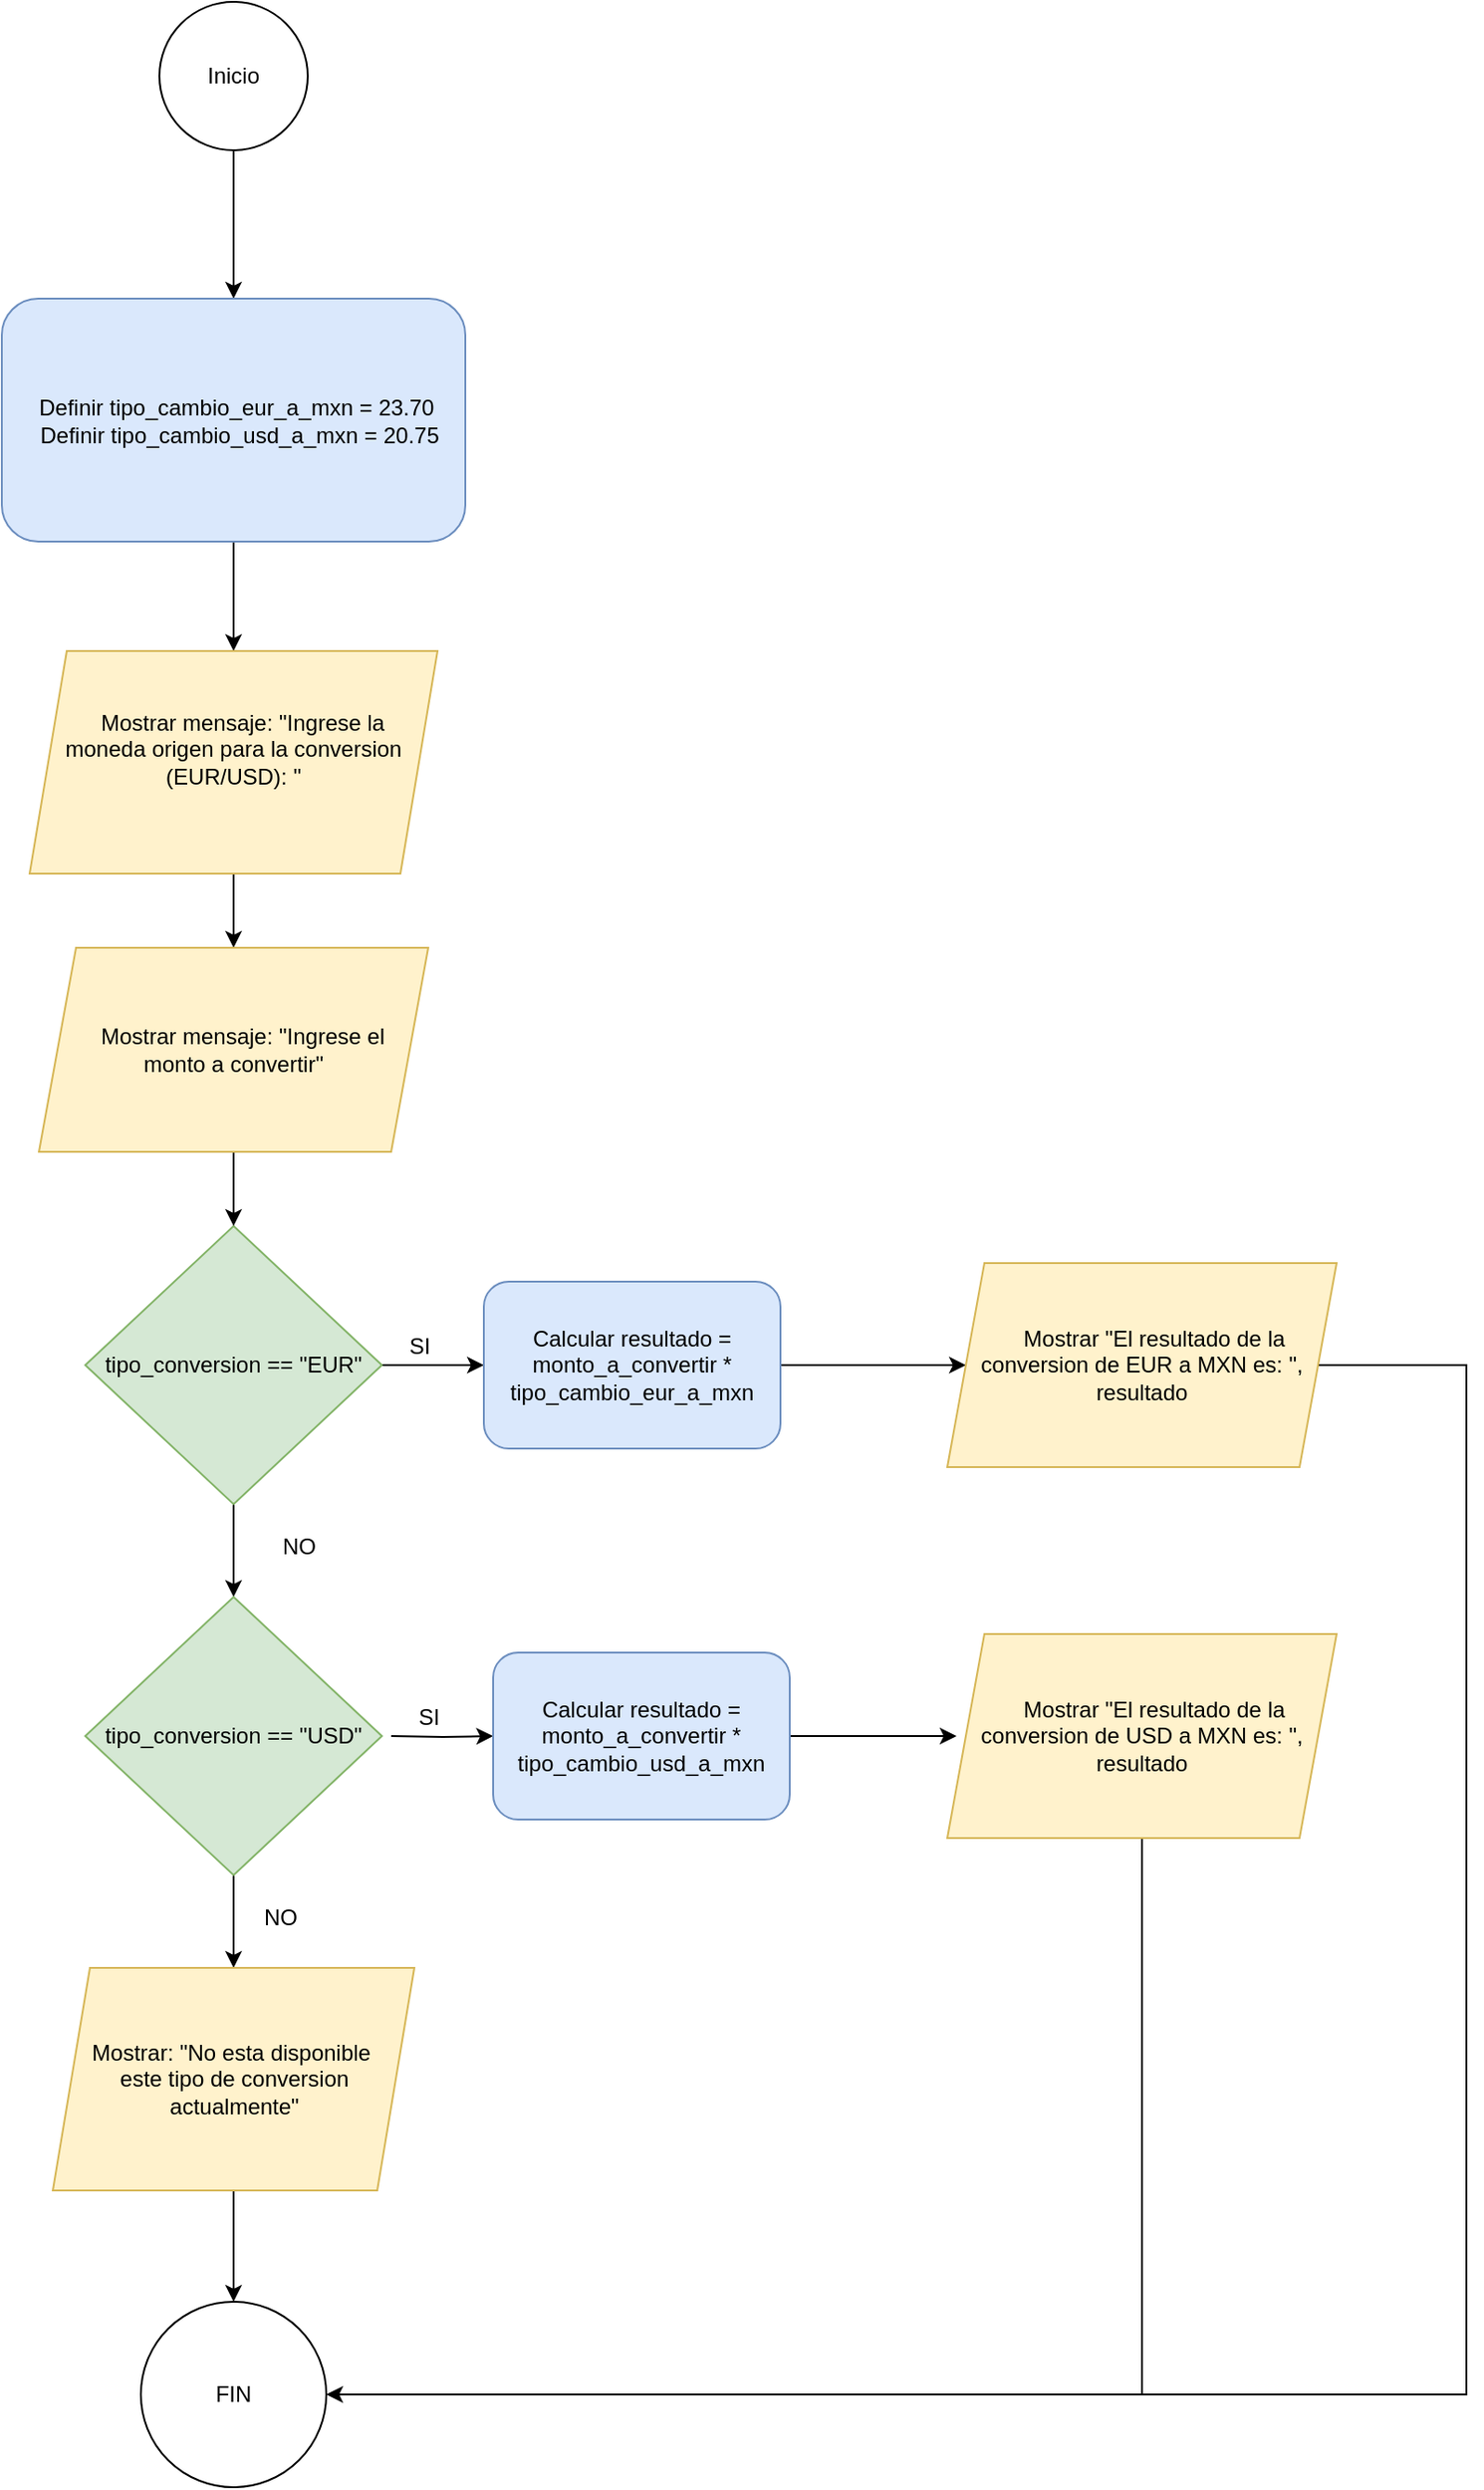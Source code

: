 <mxfile version="24.7.6">
  <diagram name="Página-1" id="2oczairl6t3XpsDHfTYD">
    <mxGraphModel dx="954" dy="560" grid="1" gridSize="10" guides="1" tooltips="1" connect="1" arrows="1" fold="1" page="1" pageScale="1" pageWidth="827" pageHeight="1169" math="0" shadow="0">
      <root>
        <mxCell id="0" />
        <mxCell id="1" parent="0" />
        <mxCell id="p-Hp8nUAtIgtTTo5FzGc-4" value="" style="edgeStyle=orthogonalEdgeStyle;rounded=0;orthogonalLoop=1;jettySize=auto;html=1;" edge="1" parent="1" source="p-Hp8nUAtIgtTTo5FzGc-2" target="p-Hp8nUAtIgtTTo5FzGc-3">
          <mxGeometry relative="1" as="geometry" />
        </mxCell>
        <mxCell id="p-Hp8nUAtIgtTTo5FzGc-2" value="Inicio" style="ellipse;whiteSpace=wrap;html=1;aspect=fixed;" vertex="1" parent="1">
          <mxGeometry x="355" y="260" width="80" height="80" as="geometry" />
        </mxCell>
        <mxCell id="p-Hp8nUAtIgtTTo5FzGc-6" value="" style="edgeStyle=orthogonalEdgeStyle;rounded=0;orthogonalLoop=1;jettySize=auto;html=1;" edge="1" parent="1" source="p-Hp8nUAtIgtTTo5FzGc-3" target="p-Hp8nUAtIgtTTo5FzGc-5">
          <mxGeometry relative="1" as="geometry" />
        </mxCell>
        <mxCell id="p-Hp8nUAtIgtTTo5FzGc-3" value="&lt;div&gt;&amp;nbsp;Definir tipo_cambio_eur_a_mxn = 23.70&lt;/div&gt;&lt;div&gt;&amp;nbsp; Definir tipo_cambio_usd_a_mxn = 20.75&lt;/div&gt;" style="rounded=1;whiteSpace=wrap;html=1;fillColor=#dae8fc;strokeColor=#6c8ebf;" vertex="1" parent="1">
          <mxGeometry x="270" y="420" width="250" height="131" as="geometry" />
        </mxCell>
        <mxCell id="p-Hp8nUAtIgtTTo5FzGc-11" value="" style="edgeStyle=orthogonalEdgeStyle;rounded=0;orthogonalLoop=1;jettySize=auto;html=1;" edge="1" parent="1" source="p-Hp8nUAtIgtTTo5FzGc-5" target="p-Hp8nUAtIgtTTo5FzGc-8">
          <mxGeometry relative="1" as="geometry" />
        </mxCell>
        <mxCell id="p-Hp8nUAtIgtTTo5FzGc-5" value="&lt;div&gt;&amp;nbsp; &amp;nbsp; Mostrar mensaje: &quot;Ingrese la&amp;nbsp;&lt;/div&gt;&lt;div&gt;moneda origen para la conversion (EUR/USD): &quot;&lt;/div&gt;&lt;div&gt;&lt;br&gt;&lt;/div&gt;" style="shape=parallelogram;perimeter=parallelogramPerimeter;whiteSpace=wrap;html=1;fixedSize=1;fillColor=#fff2cc;strokeColor=#d6b656;" vertex="1" parent="1">
          <mxGeometry x="285" y="610" width="220" height="120" as="geometry" />
        </mxCell>
        <mxCell id="p-Hp8nUAtIgtTTo5FzGc-13" value="" style="edgeStyle=orthogonalEdgeStyle;rounded=0;orthogonalLoop=1;jettySize=auto;html=1;" edge="1" parent="1" source="p-Hp8nUAtIgtTTo5FzGc-7" target="p-Hp8nUAtIgtTTo5FzGc-9">
          <mxGeometry relative="1" as="geometry" />
        </mxCell>
        <mxCell id="p-Hp8nUAtIgtTTo5FzGc-22" value="" style="edgeStyle=orthogonalEdgeStyle;rounded=0;orthogonalLoop=1;jettySize=auto;html=1;" edge="1" parent="1" source="p-Hp8nUAtIgtTTo5FzGc-7" target="p-Hp8nUAtIgtTTo5FzGc-21">
          <mxGeometry relative="1" as="geometry" />
        </mxCell>
        <mxCell id="p-Hp8nUAtIgtTTo5FzGc-7" value="tipo_conversion == &quot;EUR&quot;" style="rhombus;whiteSpace=wrap;html=1;fillColor=#d5e8d4;strokeColor=#82b366;" vertex="1" parent="1">
          <mxGeometry x="315" y="920" width="160" height="150" as="geometry" />
        </mxCell>
        <mxCell id="p-Hp8nUAtIgtTTo5FzGc-12" value="" style="edgeStyle=orthogonalEdgeStyle;rounded=0;orthogonalLoop=1;jettySize=auto;html=1;" edge="1" parent="1" source="p-Hp8nUAtIgtTTo5FzGc-8" target="p-Hp8nUAtIgtTTo5FzGc-7">
          <mxGeometry relative="1" as="geometry" />
        </mxCell>
        <mxCell id="p-Hp8nUAtIgtTTo5FzGc-8" value="&lt;div&gt;&amp;nbsp; &amp;nbsp; Mostrar mensaje: &quot;Ingrese el&amp;nbsp;&lt;/div&gt;&lt;div&gt;monto a convertir&quot;&lt;/div&gt;" style="shape=parallelogram;perimeter=parallelogramPerimeter;whiteSpace=wrap;html=1;fixedSize=1;fillColor=#fff2cc;strokeColor=#d6b656;" vertex="1" parent="1">
          <mxGeometry x="290" y="770" width="210" height="110" as="geometry" />
        </mxCell>
        <mxCell id="p-Hp8nUAtIgtTTo5FzGc-14" value="" style="edgeStyle=orthogonalEdgeStyle;rounded=0;orthogonalLoop=1;jettySize=auto;html=1;" edge="1" parent="1" source="p-Hp8nUAtIgtTTo5FzGc-9" target="p-Hp8nUAtIgtTTo5FzGc-10">
          <mxGeometry relative="1" as="geometry" />
        </mxCell>
        <mxCell id="p-Hp8nUAtIgtTTo5FzGc-9" value="Calcular resultado = monto_a_convertir * tipo_cambio_eur_a_mxn" style="rounded=1;whiteSpace=wrap;html=1;fillColor=#dae8fc;strokeColor=#6c8ebf;" vertex="1" parent="1">
          <mxGeometry x="530" y="950" width="160" height="90" as="geometry" />
        </mxCell>
        <mxCell id="p-Hp8nUAtIgtTTo5FzGc-32" style="edgeStyle=orthogonalEdgeStyle;rounded=0;orthogonalLoop=1;jettySize=auto;html=1;entryX=1;entryY=0.5;entryDx=0;entryDy=0;" edge="1" parent="1" source="p-Hp8nUAtIgtTTo5FzGc-10" target="p-Hp8nUAtIgtTTo5FzGc-29">
          <mxGeometry relative="1" as="geometry">
            <Array as="points">
              <mxPoint x="1060" y="995" />
              <mxPoint x="1060" y="1550" />
            </Array>
          </mxGeometry>
        </mxCell>
        <mxCell id="p-Hp8nUAtIgtTTo5FzGc-10" value="&lt;div&gt;&amp;nbsp; &amp;nbsp;&amp;nbsp;Mostrar &quot;El resultado de la conversion de EUR a MXN es: &quot;, resultado&lt;/div&gt;" style="shape=parallelogram;perimeter=parallelogramPerimeter;whiteSpace=wrap;html=1;fixedSize=1;fillColor=#fff2cc;strokeColor=#d6b656;" vertex="1" parent="1">
          <mxGeometry x="780" y="940" width="210" height="110" as="geometry" />
        </mxCell>
        <mxCell id="p-Hp8nUAtIgtTTo5FzGc-15" value="SI" style="text;html=1;align=center;verticalAlign=middle;resizable=0;points=[];autosize=1;strokeColor=none;fillColor=none;" vertex="1" parent="1">
          <mxGeometry x="480" y="970" width="30" height="30" as="geometry" />
        </mxCell>
        <mxCell id="p-Hp8nUAtIgtTTo5FzGc-16" value="" style="edgeStyle=orthogonalEdgeStyle;rounded=0;orthogonalLoop=1;jettySize=auto;html=1;" edge="1" parent="1" target="p-Hp8nUAtIgtTTo5FzGc-18">
          <mxGeometry relative="1" as="geometry">
            <mxPoint x="480" y="1195" as="sourcePoint" />
          </mxGeometry>
        </mxCell>
        <mxCell id="p-Hp8nUAtIgtTTo5FzGc-17" value="" style="edgeStyle=orthogonalEdgeStyle;rounded=0;orthogonalLoop=1;jettySize=auto;html=1;" edge="1" parent="1" source="p-Hp8nUAtIgtTTo5FzGc-18">
          <mxGeometry relative="1" as="geometry">
            <mxPoint x="785" y="1195" as="targetPoint" />
          </mxGeometry>
        </mxCell>
        <mxCell id="p-Hp8nUAtIgtTTo5FzGc-18" value="Calcular resultado = monto_a_convertir * tipo_cambio_usd_a_mxn" style="rounded=1;whiteSpace=wrap;html=1;fillColor=#dae8fc;strokeColor=#6c8ebf;" vertex="1" parent="1">
          <mxGeometry x="535" y="1150" width="160" height="90" as="geometry" />
        </mxCell>
        <mxCell id="p-Hp8nUAtIgtTTo5FzGc-33" style="edgeStyle=orthogonalEdgeStyle;rounded=0;orthogonalLoop=1;jettySize=auto;html=1;endArrow=none;endFill=0;" edge="1" parent="1" source="p-Hp8nUAtIgtTTo5FzGc-19">
          <mxGeometry relative="1" as="geometry">
            <mxPoint x="885" y="1550" as="targetPoint" />
          </mxGeometry>
        </mxCell>
        <mxCell id="p-Hp8nUAtIgtTTo5FzGc-19" value="&lt;div&gt;&amp;nbsp; &amp;nbsp;&amp;nbsp;Mostrar &quot;El resultado de la conversion de USD a MXN es: &quot;, resultado&lt;/div&gt;" style="shape=parallelogram;perimeter=parallelogramPerimeter;whiteSpace=wrap;html=1;fixedSize=1;fillColor=#fff2cc;strokeColor=#d6b656;" vertex="1" parent="1">
          <mxGeometry x="780" y="1140" width="210" height="110" as="geometry" />
        </mxCell>
        <mxCell id="p-Hp8nUAtIgtTTo5FzGc-20" value="SI" style="text;html=1;align=center;verticalAlign=middle;resizable=0;points=[];autosize=1;strokeColor=none;fillColor=none;" vertex="1" parent="1">
          <mxGeometry x="485" y="1170" width="30" height="30" as="geometry" />
        </mxCell>
        <mxCell id="p-Hp8nUAtIgtTTo5FzGc-25" value="" style="edgeStyle=orthogonalEdgeStyle;rounded=0;orthogonalLoop=1;jettySize=auto;html=1;" edge="1" parent="1" source="p-Hp8nUAtIgtTTo5FzGc-21" target="p-Hp8nUAtIgtTTo5FzGc-24">
          <mxGeometry relative="1" as="geometry" />
        </mxCell>
        <mxCell id="p-Hp8nUAtIgtTTo5FzGc-21" value="tipo_conversion == &quot;USD&quot;" style="rhombus;whiteSpace=wrap;html=1;fillColor=#d5e8d4;strokeColor=#82b366;" vertex="1" parent="1">
          <mxGeometry x="315" y="1120" width="160" height="150" as="geometry" />
        </mxCell>
        <mxCell id="p-Hp8nUAtIgtTTo5FzGc-23" value="NO" style="text;html=1;align=center;verticalAlign=middle;resizable=0;points=[];autosize=1;strokeColor=none;fillColor=none;" vertex="1" parent="1">
          <mxGeometry x="410" y="1078" width="40" height="30" as="geometry" />
        </mxCell>
        <mxCell id="p-Hp8nUAtIgtTTo5FzGc-31" value="" style="edgeStyle=orthogonalEdgeStyle;rounded=0;orthogonalLoop=1;jettySize=auto;html=1;" edge="1" parent="1" source="p-Hp8nUAtIgtTTo5FzGc-24" target="p-Hp8nUAtIgtTTo5FzGc-29">
          <mxGeometry relative="1" as="geometry" />
        </mxCell>
        <mxCell id="p-Hp8nUAtIgtTTo5FzGc-24" value="Mostrar: &quot;No esta disponible&amp;nbsp;&lt;div&gt;este tipo de conversion actualmente&quot;&lt;/div&gt;" style="shape=parallelogram;perimeter=parallelogramPerimeter;whiteSpace=wrap;html=1;fixedSize=1;fillColor=#fff2cc;strokeColor=#d6b656;" vertex="1" parent="1">
          <mxGeometry x="297.5" y="1320" width="195" height="120" as="geometry" />
        </mxCell>
        <mxCell id="p-Hp8nUAtIgtTTo5FzGc-26" value="NO" style="text;html=1;align=center;verticalAlign=middle;resizable=0;points=[];autosize=1;strokeColor=none;fillColor=none;" vertex="1" parent="1">
          <mxGeometry x="400" y="1278" width="40" height="30" as="geometry" />
        </mxCell>
        <mxCell id="p-Hp8nUAtIgtTTo5FzGc-29" value="FIN" style="ellipse;whiteSpace=wrap;html=1;aspect=fixed;" vertex="1" parent="1">
          <mxGeometry x="345" y="1500" width="100" height="100" as="geometry" />
        </mxCell>
      </root>
    </mxGraphModel>
  </diagram>
</mxfile>
